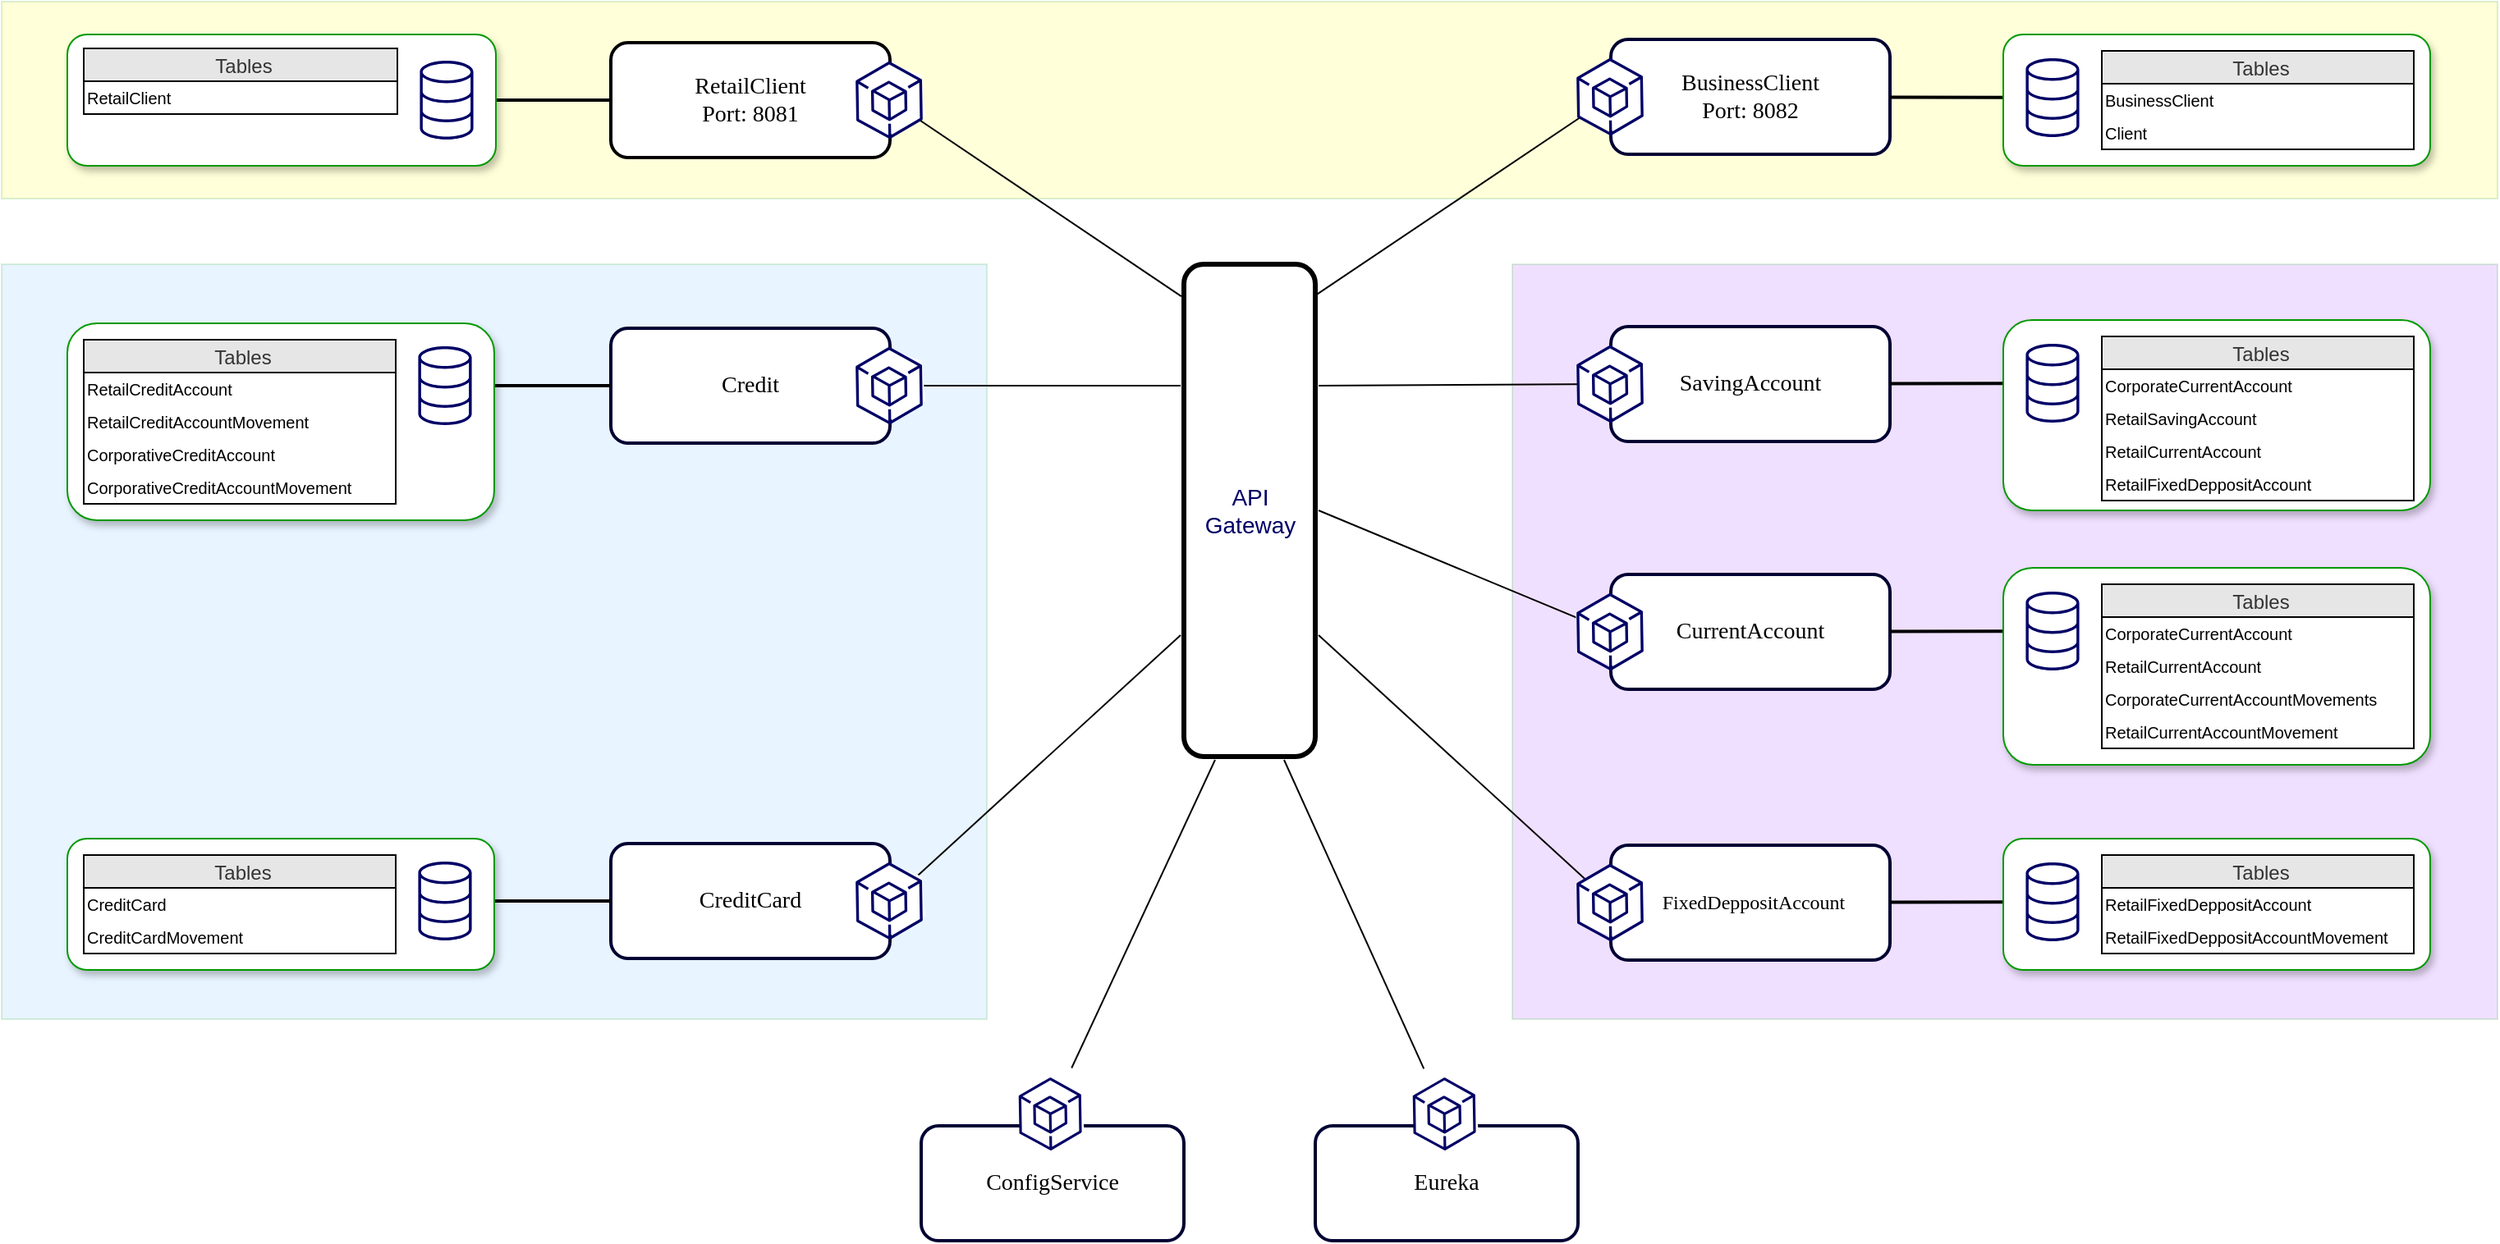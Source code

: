 <mxfile version="17.2.4" type="device"><diagram name="Page-1" id="8ce9d11a-91a2-4d17-14d8-a56ed91bf033"><mxGraphModel dx="1492" dy="911" grid="1" gridSize="10" guides="1" tooltips="1" connect="1" arrows="1" fold="1" page="1" pageScale="1" pageWidth="1654" pageHeight="1169" background="none" math="0" shadow="0"><root><mxCell id="0"/><mxCell id="1" parent="0"/><mxCell id="gxVAvb1nZ87aypQsvZ4N-100" value="" style="rounded=0;whiteSpace=wrap;html=1;shadow=0;glass=0;strokeColor=#009900;fillColor=#9933FF;opacity=15;sketch=0;gradientColor=none;gradientDirection=north;" vertex="1" parent="1"><mxGeometry x="960" y="220" width="600" height="460" as="geometry"/></mxCell><mxCell id="gxVAvb1nZ87aypQsvZ4N-98" value="" style="rounded=0;whiteSpace=wrap;html=1;shadow=0;glass=0;strokeColor=#009900;fillColor=#66B2FF;opacity=15;sketch=0;gradientColor=none;gradientDirection=north;" vertex="1" parent="1"><mxGeometry x="40" y="220" width="600" height="460" as="geometry"/></mxCell><mxCell id="gxVAvb1nZ87aypQsvZ4N-97" value="" style="rounded=0;whiteSpace=wrap;html=1;shadow=0;glass=0;strokeColor=#009900;fillColor=#FFFF00;opacity=15;sketch=0;gradientColor=none;gradientDirection=north;" vertex="1" parent="1"><mxGeometry x="40" y="60" width="1520" height="120" as="geometry"/></mxCell><mxCell id="gxVAvb1nZ87aypQsvZ4N-83" style="edgeStyle=none;rounded=0;orthogonalLoop=1;jettySize=auto;html=1;exitX=0;exitY=0.5;exitDx=0;exitDy=0;entryX=1;entryY=0.25;entryDx=0;entryDy=0;endArrow=none;endFill=0;" edge="1" parent="1" source="_Uz7mDWVABXSQ33nbeNP-8" target="_Uz7mDWVABXSQ33nbeNP-144"><mxGeometry relative="1" as="geometry"/></mxCell><mxCell id="gxVAvb1nZ87aypQsvZ4N-111" style="edgeStyle=none;rounded=0;orthogonalLoop=1;jettySize=auto;html=1;exitX=0.25;exitY=1;exitDx=0;exitDy=0;fontSize=12;endArrow=none;endFill=0;" edge="1" parent="1" source="_Uz7mDWVABXSQ33nbeNP-144" target="gxVAvb1nZ87aypQsvZ4N-104"><mxGeometry relative="1" as="geometry"/></mxCell><mxCell id="gxVAvb1nZ87aypQsvZ4N-112" style="edgeStyle=none;rounded=0;orthogonalLoop=1;jettySize=auto;html=1;exitX=0.75;exitY=1;exitDx=0;exitDy=0;fontSize=12;endArrow=none;endFill=0;" edge="1" parent="1" source="_Uz7mDWVABXSQ33nbeNP-144" target="gxVAvb1nZ87aypQsvZ4N-110"><mxGeometry relative="1" as="geometry"/></mxCell><mxCell id="_Uz7mDWVABXSQ33nbeNP-144" value="API&lt;br&gt;Gateway" style="html=1;fontSize=14;fontColor=#000066;strokeColor=default;fillColor=none;gradientColor=none;gradientDirection=south;labelBackgroundColor=none;perimeterSpacing=2;rounded=1;shadow=0;glass=0;strokeWidth=3;" parent="1" vertex="1"><mxGeometry x="760" y="220" width="80" height="300" as="geometry"/></mxCell><mxCell id="gxVAvb1nZ87aypQsvZ4N-84" style="edgeStyle=none;rounded=0;orthogonalLoop=1;jettySize=auto;html=1;exitX=0;exitY=0.5;exitDx=0;exitDy=0;entryX=1;entryY=0.5;entryDx=0;entryDy=0;endArrow=none;endFill=0;" edge="1" parent="1" source="JOhAV4occEGOmYZ6tUo2-1" target="_Uz7mDWVABXSQ33nbeNP-144"><mxGeometry relative="1" as="geometry"/></mxCell><mxCell id="gxVAvb1nZ87aypQsvZ4N-86" style="edgeStyle=none;rounded=0;orthogonalLoop=1;jettySize=auto;html=1;exitX=1;exitY=0.5;exitDx=0;exitDy=0;entryX=0;entryY=0.75;entryDx=0;entryDy=0;endArrow=none;endFill=0;" edge="1" parent="1" source="gxVAvb1nZ87aypQsvZ4N-43" target="_Uz7mDWVABXSQ33nbeNP-144"><mxGeometry relative="1" as="geometry"/></mxCell><mxCell id="gxVAvb1nZ87aypQsvZ4N-85" style="edgeStyle=none;rounded=0;orthogonalLoop=1;jettySize=auto;html=1;exitX=0;exitY=0.5;exitDx=0;exitDy=0;entryX=1;entryY=0.75;entryDx=0;entryDy=0;endArrow=none;endFill=0;" edge="1" parent="1" source="gxVAvb1nZ87aypQsvZ4N-58" target="_Uz7mDWVABXSQ33nbeNP-144"><mxGeometry relative="1" as="geometry"/></mxCell><mxCell id="gxVAvb1nZ87aypQsvZ4N-79" style="edgeStyle=none;rounded=0;orthogonalLoop=1;jettySize=auto;html=1;exitX=1;exitY=0.5;exitDx=0;exitDy=0;endArrow=none;endFill=0;entryX=0.005;entryY=0.071;entryDx=0;entryDy=0;entryPerimeter=0;" edge="1" parent="1" source="_Uz7mDWVABXSQ33nbeNP-14" target="_Uz7mDWVABXSQ33nbeNP-144"><mxGeometry relative="1" as="geometry"><mxPoint x="750" y="220" as="targetPoint"/><mxPoint x="502.5" y="155" as="sourcePoint"/></mxGeometry></mxCell><mxCell id="_Uz7mDWVABXSQ33nbeNP-14" value="RetailClient&lt;br&gt;Port: 8081" style="rounded=1;whiteSpace=wrap;html=1;shadow=0;labelBackgroundColor=none;strokeWidth=2;fontFamily=Verdana;fontSize=14;align=center;strokeColor=#000000;" parent="1" vertex="1"><mxGeometry x="411" y="85" width="170" height="70" as="geometry"/></mxCell><mxCell id="_Uz7mDWVABXSQ33nbeNP-24" value="" style="group;rotation=180;" parent="1" vertex="1" connectable="0"><mxGeometry x="551" y="90.5" width="59" height="59" as="geometry"/></mxCell><mxCell id="_Uz7mDWVABXSQ33nbeNP-25" value="" style="html=1;whiteSpace=wrap;shape=isoCube2;backgroundOutline=1;isoAngle=15;strokeColor=#FFFFFF;fillColor=default;gradientColor=none;rotation=-365;" parent="_Uz7mDWVABXSQ33nbeNP-24" vertex="1"><mxGeometry x="10" y="7" width="40" height="43" as="geometry"/></mxCell><mxCell id="_Uz7mDWVABXSQ33nbeNP-26" value="" style="sketch=0;outlineConnect=0;fontColor=#232F3E;gradientColor=none;gradientDirection=north;fillColor=none;strokeColor=#000066;dashed=0;verticalLabelPosition=bottom;verticalAlign=top;align=center;html=1;fontSize=12;fontStyle=0;aspect=fixed;shape=mxgraph.aws4.resourceIcon;resIcon=mxgraph.aws4.tools_and_sdks;rotation=359;" parent="_Uz7mDWVABXSQ33nbeNP-24" vertex="1"><mxGeometry width="59" height="59" as="geometry"/></mxCell><mxCell id="_Uz7mDWVABXSQ33nbeNP-136" value="" style="edgeStyle=none;rounded=0;orthogonalLoop=1;jettySize=auto;html=1;fontSize=12;fontColor=#333333;endArrow=none;endFill=0;strokeWidth=2;" parent="1" source="_Uz7mDWVABXSQ33nbeNP-133" target="_Uz7mDWVABXSQ33nbeNP-14" edge="1"><mxGeometry relative="1" as="geometry"/></mxCell><mxCell id="_Uz7mDWVABXSQ33nbeNP-126" value="" style="whiteSpace=wrap;html=1;fontSize=14;strokeColor=#009900;fillColor=default;gradientColor=none;gradientDirection=south;rounded=1;shadow=1;" parent="1" vertex="1"><mxGeometry x="80" y="80" width="261" height="80" as="geometry"/></mxCell><mxCell id="_Uz7mDWVABXSQ33nbeNP-127" value="Tables" style="swimlane;fontStyle=0;childLayout=stackLayout;horizontal=1;startSize=20;horizontalStack=0;resizeParent=1;resizeParentMax=0;resizeLast=0;collapsible=1;marginBottom=0;fontSize=12;gradientDirection=east;spacingLeft=4;align=center;strokeColor=default;gradientColor=none;swimlaneFillColor=#FFFFFF;fillColor=#E6E6E6;fontColor=#333333;" parent="1" vertex="1"><mxGeometry x="90" y="88.5" width="191" height="40" as="geometry"><mxRectangle x="780" y="240" width="50" height="30" as="alternateBounds"/></mxGeometry></mxCell><mxCell id="_Uz7mDWVABXSQ33nbeNP-130" value="RetailClient" style="text;strokeColor=none;fillColor=none;align=left;verticalAlign=middle;spacingLeft=2;spacingRight=4;overflow=hidden;points=[[0,0.5],[1,0.5]];portConstraint=eastwest;rotatable=0;fontSize=10;spacing=0;" parent="_Uz7mDWVABXSQ33nbeNP-127" vertex="1"><mxGeometry y="20" width="191" height="20" as="geometry"/></mxCell><mxCell id="_Uz7mDWVABXSQ33nbeNP-131" value="" style="group" parent="1" vertex="1" connectable="0"><mxGeometry x="281" y="90" width="60" height="60" as="geometry"/></mxCell><mxCell id="_Uz7mDWVABXSQ33nbeNP-132" value="" style="shape=cylinder3;whiteSpace=wrap;html=1;boundedLbl=1;backgroundOutline=1;size=15;fontSize=14;strokeColor=none;fillColor=#FFFFFF;gradientColor=none;" parent="_Uz7mDWVABXSQ33nbeNP-131" vertex="1"><mxGeometry x="14.615" y="6.154" width="30.769" height="47.692" as="geometry"/></mxCell><mxCell id="_Uz7mDWVABXSQ33nbeNP-133" value="" style="sketch=0;points=[[0,0,0],[0.25,0,0],[0.5,0,0],[0.75,0,0],[1,0,0],[0,1,0],[0.25,1,0],[0.5,1,0],[0.75,1,0],[1,1,0],[0,0.25,0],[0,0.5,0],[0,0.75,0],[1,0.25,0],[1,0.5,0],[1,0.75,0]];outlineConnect=0;fontColor=#232F3E;gradientColor=none;gradientDirection=north;fillColor=none;strokeColor=#000066;dashed=0;verticalLabelPosition=bottom;verticalAlign=top;align=center;html=1;fontSize=12;fontStyle=0;aspect=fixed;shape=mxgraph.aws4.resourceIcon;resIcon=mxgraph.aws4.database;" parent="_Uz7mDWVABXSQ33nbeNP-131" vertex="1"><mxGeometry width="60" height="60" as="geometry"/></mxCell><mxCell id="gxVAvb1nZ87aypQsvZ4N-81" style="edgeStyle=none;rounded=0;orthogonalLoop=1;jettySize=auto;html=1;exitX=0;exitY=0.5;exitDx=0;exitDy=0;entryX=0.978;entryY=0.069;entryDx=0;entryDy=0;endArrow=none;endFill=0;entryPerimeter=0;" edge="1" parent="1" source="17ea667e15c223fc-8" target="_Uz7mDWVABXSQ33nbeNP-144"><mxGeometry relative="1" as="geometry"/></mxCell><mxCell id="gxVAvb1nZ87aypQsvZ4N-82" style="edgeStyle=none;rounded=0;orthogonalLoop=1;jettySize=auto;html=1;exitX=1;exitY=0.5;exitDx=0;exitDy=0;entryX=0;entryY=0.25;entryDx=0;entryDy=0;endArrow=none;endFill=0;" edge="1" parent="1" source="_Uz7mDWVABXSQ33nbeNP-13" target="_Uz7mDWVABXSQ33nbeNP-144"><mxGeometry relative="1" as="geometry"/></mxCell><mxCell id="gxVAvb1nZ87aypQsvZ4N-90" value="" style="group" vertex="1" connectable="0" parent="1"><mxGeometry x="80" y="570" width="530" height="80" as="geometry"/></mxCell><mxCell id="gxVAvb1nZ87aypQsvZ4N-43" value="CreditCard" style="rounded=1;whiteSpace=wrap;html=1;shadow=0;labelBackgroundColor=none;strokeWidth=2;fontFamily=Verdana;fontSize=14;align=center;perimeterSpacing=0;strokeColor=#000033;" vertex="1" parent="gxVAvb1nZ87aypQsvZ4N-90"><mxGeometry x="331" y="3" width="170" height="70" as="geometry"/></mxCell><mxCell id="gxVAvb1nZ87aypQsvZ4N-44" value="" style="group;rotation=180;" vertex="1" connectable="0" parent="gxVAvb1nZ87aypQsvZ4N-90"><mxGeometry x="471" y="8.5" width="59" height="59" as="geometry"/></mxCell><mxCell id="gxVAvb1nZ87aypQsvZ4N-45" value="" style="html=1;whiteSpace=wrap;shape=isoCube2;backgroundOutline=1;isoAngle=15;strokeColor=#FFFFFF;fillColor=default;gradientColor=none;rotation=-365;" vertex="1" parent="gxVAvb1nZ87aypQsvZ4N-44"><mxGeometry x="10" y="7" width="40" height="43" as="geometry"/></mxCell><mxCell id="gxVAvb1nZ87aypQsvZ4N-46" value="" style="sketch=0;outlineConnect=0;fontColor=#232F3E;gradientColor=none;gradientDirection=north;fillColor=none;strokeColor=#000066;dashed=0;verticalLabelPosition=bottom;verticalAlign=top;align=center;html=1;fontSize=12;fontStyle=0;aspect=fixed;shape=mxgraph.aws4.resourceIcon;resIcon=mxgraph.aws4.tools_and_sdks;rotation=359;" vertex="1" parent="gxVAvb1nZ87aypQsvZ4N-44"><mxGeometry width="59" height="59" as="geometry"/></mxCell><mxCell id="gxVAvb1nZ87aypQsvZ4N-47" value="" style="edgeStyle=none;rounded=0;orthogonalLoop=1;jettySize=auto;html=1;fontSize=12;fontColor=#333333;endArrow=none;endFill=0;strokeWidth=2;" edge="1" parent="gxVAvb1nZ87aypQsvZ4N-90" source="gxVAvb1nZ87aypQsvZ4N-56" target="gxVAvb1nZ87aypQsvZ4N-43"><mxGeometry relative="1" as="geometry"/></mxCell><mxCell id="gxVAvb1nZ87aypQsvZ4N-48" value="" style="whiteSpace=wrap;html=1;fontSize=14;strokeColor=#009900;fillColor=#FFFFFF;gradientColor=none;gradientDirection=south;shadow=1;rounded=1;" vertex="1" parent="gxVAvb1nZ87aypQsvZ4N-90"><mxGeometry width="260" height="80" as="geometry"/></mxCell><mxCell id="gxVAvb1nZ87aypQsvZ4N-49" value="Tables" style="swimlane;fontStyle=0;childLayout=stackLayout;horizontal=1;startSize=20;horizontalStack=0;resizeParent=1;resizeParentMax=0;resizeLast=0;collapsible=1;marginBottom=0;fontSize=12;gradientDirection=east;spacingLeft=4;align=center;strokeColor=default;gradientColor=none;swimlaneFillColor=#FFFFFF;fillColor=#E6E6E6;fontColor=#333333;" vertex="1" parent="gxVAvb1nZ87aypQsvZ4N-90"><mxGeometry x="10" y="10" width="190" height="60" as="geometry"><mxRectangle x="780" y="240" width="50" height="30" as="alternateBounds"/></mxGeometry></mxCell><mxCell id="gxVAvb1nZ87aypQsvZ4N-50" value="CreditCard" style="text;strokeColor=none;fillColor=none;align=left;verticalAlign=middle;spacingLeft=2;spacingRight=4;overflow=hidden;points=[[0,0.5],[1,0.5]];portConstraint=eastwest;rotatable=0;fontSize=10;spacing=0;" vertex="1" parent="gxVAvb1nZ87aypQsvZ4N-49"><mxGeometry y="20" width="190" height="20" as="geometry"/></mxCell><mxCell id="gxVAvb1nZ87aypQsvZ4N-51" value="CreditCardMovement" style="text;strokeColor=none;fillColor=none;align=left;verticalAlign=middle;spacingLeft=2;spacingRight=4;overflow=hidden;points=[[0,0.5],[1,0.5]];portConstraint=eastwest;rotatable=0;fontSize=10;spacing=0;" vertex="1" parent="gxVAvb1nZ87aypQsvZ4N-49"><mxGeometry y="40" width="190" height="20" as="geometry"/></mxCell><mxCell id="gxVAvb1nZ87aypQsvZ4N-54" value="" style="group" vertex="1" connectable="0" parent="gxVAvb1nZ87aypQsvZ4N-90"><mxGeometry x="200" y="8" width="60" height="60" as="geometry"/></mxCell><mxCell id="gxVAvb1nZ87aypQsvZ4N-55" value="" style="shape=cylinder3;whiteSpace=wrap;html=1;boundedLbl=1;backgroundOutline=1;size=15;fontSize=14;strokeColor=none;fillColor=#FFFFFF;gradientColor=none;" vertex="1" parent="gxVAvb1nZ87aypQsvZ4N-54"><mxGeometry x="14.615" y="6.154" width="30.769" height="47.692" as="geometry"/></mxCell><mxCell id="gxVAvb1nZ87aypQsvZ4N-56" value="" style="sketch=0;points=[[0,0,0],[0.25,0,0],[0.5,0,0],[0.75,0,0],[1,0,0],[0,1,0],[0.25,1,0],[0.5,1,0],[0.75,1,0],[1,1,0],[0,0.25,0],[0,0.5,0],[0,0.75,0],[1,0.25,0],[1,0.5,0],[1,0.75,0]];outlineConnect=0;fontColor=#232F3E;gradientColor=none;gradientDirection=north;fillColor=none;strokeColor=#000066;dashed=0;verticalLabelPosition=bottom;verticalAlign=top;align=center;html=1;fontSize=12;fontStyle=0;aspect=fixed;shape=mxgraph.aws4.resourceIcon;resIcon=mxgraph.aws4.database;" vertex="1" parent="gxVAvb1nZ87aypQsvZ4N-54"><mxGeometry width="60" height="60" as="geometry"/></mxCell><mxCell id="gxVAvb1nZ87aypQsvZ4N-91" value="" style="group" vertex="1" connectable="0" parent="1"><mxGeometry x="990" y="570" width="529" height="80" as="geometry"/></mxCell><mxCell id="gxVAvb1nZ87aypQsvZ4N-58" value="FixedDeppositAccount" style="rounded=1;whiteSpace=wrap;html=1;shadow=0;labelBackgroundColor=none;strokeWidth=2;fontFamily=Verdana;fontSize=12;align=center;strokeColor=#000033;spacingLeft=4;" vertex="1" parent="gxVAvb1nZ87aypQsvZ4N-91"><mxGeometry x="30" y="4" width="170" height="70" as="geometry"/></mxCell><mxCell id="gxVAvb1nZ87aypQsvZ4N-59" value="" style="group;rotation=180;" vertex="1" connectable="0" parent="gxVAvb1nZ87aypQsvZ4N-91"><mxGeometry y="9.5" width="59" height="59" as="geometry"/></mxCell><mxCell id="gxVAvb1nZ87aypQsvZ4N-60" value="" style="html=1;whiteSpace=wrap;shape=isoCube2;backgroundOutline=1;isoAngle=15;strokeColor=#FFFFFF;fillColor=default;gradientColor=none;rotation=-365;" vertex="1" parent="gxVAvb1nZ87aypQsvZ4N-59"><mxGeometry x="10" y="7" width="40" height="43" as="geometry"/></mxCell><mxCell id="gxVAvb1nZ87aypQsvZ4N-61" value="" style="sketch=0;outlineConnect=0;fontColor=#232F3E;gradientColor=none;gradientDirection=north;fillColor=none;strokeColor=#000066;dashed=0;verticalLabelPosition=bottom;verticalAlign=top;align=center;html=1;fontSize=12;fontStyle=0;aspect=fixed;shape=mxgraph.aws4.resourceIcon;resIcon=mxgraph.aws4.tools_and_sdks;rotation=359;" vertex="1" parent="gxVAvb1nZ87aypQsvZ4N-59"><mxGeometry width="59" height="59" as="geometry"/></mxCell><mxCell id="gxVAvb1nZ87aypQsvZ4N-62" value="" style="edgeStyle=none;rounded=0;orthogonalLoop=1;jettySize=auto;html=1;fontSize=12;fontColor=#333333;endArrow=none;endFill=0;strokeWidth=2;" edge="1" parent="gxVAvb1nZ87aypQsvZ4N-91" source="gxVAvb1nZ87aypQsvZ4N-71" target="gxVAvb1nZ87aypQsvZ4N-58"><mxGeometry relative="1" as="geometry"/></mxCell><mxCell id="gxVAvb1nZ87aypQsvZ4N-63" value="" style="whiteSpace=wrap;html=1;fontSize=14;strokeColor=#009900;fillColor=#FFFFFF;gradientColor=none;gradientDirection=south;shadow=1;rounded=1;" vertex="1" parent="gxVAvb1nZ87aypQsvZ4N-91"><mxGeometry x="269" width="260" height="80" as="geometry"/></mxCell><mxCell id="gxVAvb1nZ87aypQsvZ4N-64" value="Tables" style="swimlane;fontStyle=0;childLayout=stackLayout;horizontal=1;startSize=20;horizontalStack=0;resizeParent=1;resizeParentMax=0;resizeLast=0;collapsible=1;marginBottom=0;fontSize=12;gradientDirection=east;spacingLeft=4;align=center;strokeColor=default;gradientColor=none;swimlaneFillColor=#FFFFFF;fillColor=#E6E6E6;fontColor=#333333;" vertex="1" parent="gxVAvb1nZ87aypQsvZ4N-91"><mxGeometry x="329" y="10" width="190" height="60" as="geometry"><mxRectangle x="780" y="240" width="50" height="30" as="alternateBounds"/></mxGeometry></mxCell><mxCell id="gxVAvb1nZ87aypQsvZ4N-68" value="RetailFixedDeppositAccount" style="text;strokeColor=none;fillColor=none;align=left;verticalAlign=middle;spacingLeft=2;spacingRight=4;overflow=hidden;points=[[0,0.5],[1,0.5]];portConstraint=eastwest;rotatable=0;fontSize=10;spacing=0;" vertex="1" parent="gxVAvb1nZ87aypQsvZ4N-64"><mxGeometry y="20" width="190" height="20" as="geometry"/></mxCell><mxCell id="gxVAvb1nZ87aypQsvZ4N-66" value="RetailFixedDeppositAccountMovement" style="text;strokeColor=none;fillColor=none;align=left;verticalAlign=middle;spacingLeft=2;spacingRight=4;overflow=hidden;points=[[0,0.5],[1,0.5]];portConstraint=eastwest;rotatable=0;fontSize=10;spacing=0;" vertex="1" parent="gxVAvb1nZ87aypQsvZ4N-64"><mxGeometry y="40" width="190" height="20" as="geometry"/></mxCell><mxCell id="gxVAvb1nZ87aypQsvZ4N-69" value="" style="group" vertex="1" connectable="0" parent="gxVAvb1nZ87aypQsvZ4N-91"><mxGeometry x="269" y="8.5" width="60" height="60" as="geometry"/></mxCell><mxCell id="gxVAvb1nZ87aypQsvZ4N-70" value="" style="shape=cylinder3;whiteSpace=wrap;html=1;boundedLbl=1;backgroundOutline=1;size=15;fontSize=14;strokeColor=none;fillColor=#FFFFFF;gradientColor=none;" vertex="1" parent="gxVAvb1nZ87aypQsvZ4N-69"><mxGeometry x="14.615" y="6.154" width="30.769" height="47.692" as="geometry"/></mxCell><mxCell id="gxVAvb1nZ87aypQsvZ4N-71" value="" style="sketch=0;points=[[0,0,0],[0.25,0,0],[0.5,0,0],[0.75,0,0],[1,0,0],[0,1,0],[0.25,1,0],[0.5,1,0],[0.75,1,0],[1,1,0],[0,0.25,0],[0,0.5,0],[0,0.75,0],[1,0.25,0],[1,0.5,0],[1,0.75,0]];outlineConnect=0;fontColor=#232F3E;gradientColor=none;gradientDirection=north;fillColor=none;strokeColor=#000066;dashed=0;verticalLabelPosition=bottom;verticalAlign=top;align=center;html=1;fontSize=12;fontStyle=0;aspect=fixed;shape=mxgraph.aws4.resourceIcon;resIcon=mxgraph.aws4.database;" vertex="1" parent="gxVAvb1nZ87aypQsvZ4N-69"><mxGeometry width="60" height="60" as="geometry"/></mxCell><mxCell id="gxVAvb1nZ87aypQsvZ4N-92" value="" style="group" vertex="1" connectable="0" parent="1"><mxGeometry x="80" y="256" width="530" height="120" as="geometry"/></mxCell><mxCell id="_Uz7mDWVABXSQ33nbeNP-13" value="Credit&lt;br&gt;" style="rounded=1;whiteSpace=wrap;html=1;shadow=0;labelBackgroundColor=none;strokeWidth=2;fontFamily=Verdana;fontSize=14;align=center;perimeterSpacing=0;strokeColor=#000033;" parent="gxVAvb1nZ87aypQsvZ4N-92" vertex="1"><mxGeometry x="331" y="3" width="170" height="70" as="geometry"/></mxCell><mxCell id="_Uz7mDWVABXSQ33nbeNP-139" value="" style="edgeStyle=none;rounded=0;orthogonalLoop=1;jettySize=auto;html=1;fontSize=12;fontColor=#333333;endArrow=none;endFill=0;strokeWidth=2;" parent="gxVAvb1nZ87aypQsvZ4N-92" source="_Uz7mDWVABXSQ33nbeNP-105" target="_Uz7mDWVABXSQ33nbeNP-13" edge="1"><mxGeometry relative="1" as="geometry"/></mxCell><mxCell id="_Uz7mDWVABXSQ33nbeNP-98" value="" style="whiteSpace=wrap;html=1;fontSize=14;strokeColor=#009900;fillColor=#FFFFFF;gradientColor=none;gradientDirection=south;rounded=1;shadow=1;" parent="gxVAvb1nZ87aypQsvZ4N-92" vertex="1"><mxGeometry width="260" height="120" as="geometry"/></mxCell><mxCell id="_Uz7mDWVABXSQ33nbeNP-99" value="Tables" style="swimlane;fontStyle=0;childLayout=stackLayout;horizontal=1;startSize=20;horizontalStack=0;resizeParent=1;resizeParentMax=0;resizeLast=0;collapsible=1;marginBottom=0;fontSize=12;gradientDirection=east;spacingLeft=4;align=center;strokeColor=default;gradientColor=none;swimlaneFillColor=#FFFFFF;fillColor=#E6E6E6;fontColor=#333333;" parent="gxVAvb1nZ87aypQsvZ4N-92" vertex="1"><mxGeometry x="10" y="10" width="190" height="100" as="geometry"><mxRectangle x="780" y="240" width="50" height="30" as="alternateBounds"/></mxGeometry></mxCell><mxCell id="gxVAvb1nZ87aypQsvZ4N-40" value="RetailCreditAccount" style="text;strokeColor=none;fillColor=none;align=left;verticalAlign=middle;spacingLeft=2;spacingRight=4;overflow=hidden;points=[[0,0.5],[1,0.5]];portConstraint=eastwest;rotatable=0;fontSize=10;spacing=0;" vertex="1" parent="_Uz7mDWVABXSQ33nbeNP-99"><mxGeometry y="20" width="190" height="20" as="geometry"/></mxCell><mxCell id="_Uz7mDWVABXSQ33nbeNP-100" value="RetailCreditAccountMovement" style="text;strokeColor=none;fillColor=none;align=left;verticalAlign=middle;spacingLeft=2;spacingRight=4;overflow=hidden;points=[[0,0.5],[1,0.5]];portConstraint=eastwest;rotatable=0;fontSize=10;spacing=0;" parent="_Uz7mDWVABXSQ33nbeNP-99" vertex="1"><mxGeometry y="40" width="190" height="20" as="geometry"/></mxCell><mxCell id="gxVAvb1nZ87aypQsvZ4N-42" value="CorporativeCreditAccount" style="text;strokeColor=none;fillColor=none;align=left;verticalAlign=middle;spacingLeft=2;spacingRight=4;overflow=hidden;points=[[0,0.5],[1,0.5]];portConstraint=eastwest;rotatable=0;fontSize=10;spacing=0;" vertex="1" parent="_Uz7mDWVABXSQ33nbeNP-99"><mxGeometry y="60" width="190" height="20" as="geometry"/></mxCell><mxCell id="_Uz7mDWVABXSQ33nbeNP-101" value="CorporativeCreditAccountMovement" style="text;strokeColor=none;fillColor=none;align=left;verticalAlign=middle;spacingLeft=2;spacingRight=4;overflow=hidden;points=[[0,0.5],[1,0.5]];portConstraint=eastwest;rotatable=0;fontSize=10;spacing=0;" parent="_Uz7mDWVABXSQ33nbeNP-99" vertex="1"><mxGeometry y="80" width="190" height="20" as="geometry"/></mxCell><mxCell id="_Uz7mDWVABXSQ33nbeNP-103" value="" style="group" parent="gxVAvb1nZ87aypQsvZ4N-92" vertex="1" connectable="0"><mxGeometry x="200" y="8" width="60" height="60" as="geometry"/></mxCell><mxCell id="_Uz7mDWVABXSQ33nbeNP-104" value="" style="shape=cylinder3;whiteSpace=wrap;html=1;boundedLbl=1;backgroundOutline=1;size=15;fontSize=14;strokeColor=none;fillColor=#FFFFFF;gradientColor=none;" parent="_Uz7mDWVABXSQ33nbeNP-103" vertex="1"><mxGeometry x="14.615" y="6.154" width="30.769" height="47.692" as="geometry"/></mxCell><mxCell id="_Uz7mDWVABXSQ33nbeNP-105" value="" style="sketch=0;points=[[0,0,0],[0.25,0,0],[0.5,0,0],[0.75,0,0],[1,0,0],[0,1,0],[0.25,1,0],[0.5,1,0],[0.75,1,0],[1,1,0],[0,0.25,0],[0,0.5,0],[0,0.75,0],[1,0.25,0],[1,0.5,0],[1,0.75,0]];outlineConnect=0;fontColor=#232F3E;gradientColor=none;gradientDirection=north;fillColor=none;strokeColor=#000066;dashed=0;verticalLabelPosition=bottom;verticalAlign=top;align=center;html=1;fontSize=12;fontStyle=0;aspect=fixed;shape=mxgraph.aws4.resourceIcon;resIcon=mxgraph.aws4.database;" parent="_Uz7mDWVABXSQ33nbeNP-103" vertex="1"><mxGeometry width="60" height="60" as="geometry"/></mxCell><mxCell id="_Uz7mDWVABXSQ33nbeNP-21" value="" style="group;rotation=180;" parent="gxVAvb1nZ87aypQsvZ4N-92" vertex="1" connectable="0"><mxGeometry x="471" y="8.5" width="59" height="59" as="geometry"/></mxCell><mxCell id="_Uz7mDWVABXSQ33nbeNP-22" value="" style="html=1;whiteSpace=wrap;shape=isoCube2;backgroundOutline=1;isoAngle=15;strokeColor=#FFFFFF;fillColor=default;gradientColor=none;rotation=-365;" parent="_Uz7mDWVABXSQ33nbeNP-21" vertex="1"><mxGeometry x="10" y="7" width="40" height="43" as="geometry"/></mxCell><mxCell id="_Uz7mDWVABXSQ33nbeNP-23" value="" style="sketch=0;outlineConnect=0;fontColor=#232F3E;gradientColor=none;gradientDirection=north;fillColor=none;strokeColor=#000066;dashed=0;verticalLabelPosition=bottom;verticalAlign=top;align=center;html=1;fontSize=12;fontStyle=0;aspect=fixed;shape=mxgraph.aws4.resourceIcon;resIcon=mxgraph.aws4.tools_and_sdks;rotation=359;" parent="_Uz7mDWVABXSQ33nbeNP-21" vertex="1"><mxGeometry width="59" height="59" as="geometry"/></mxCell><mxCell id="gxVAvb1nZ87aypQsvZ4N-93" value="" style="group" vertex="1" connectable="0" parent="1"><mxGeometry x="990" y="405" width="529" height="120" as="geometry"/></mxCell><mxCell id="JOhAV4occEGOmYZ6tUo2-1" value="CurrentAccount" style="rounded=1;whiteSpace=wrap;html=1;shadow=0;labelBackgroundColor=none;strokeWidth=2;fontFamily=Verdana;fontSize=14;align=center;strokeColor=#000033;" parent="gxVAvb1nZ87aypQsvZ4N-93" vertex="1"><mxGeometry x="30" y="4" width="170" height="70" as="geometry"/></mxCell><mxCell id="JOhAV4occEGOmYZ6tUo2-5" value="" style="edgeStyle=none;rounded=0;orthogonalLoop=1;jettySize=auto;html=1;fontSize=12;fontColor=#333333;endArrow=none;endFill=0;strokeWidth=2;" parent="gxVAvb1nZ87aypQsvZ4N-93" source="JOhAV4occEGOmYZ6tUo2-15" target="JOhAV4occEGOmYZ6tUo2-1" edge="1"><mxGeometry relative="1" as="geometry"/></mxCell><mxCell id="JOhAV4occEGOmYZ6tUo2-7" value="" style="whiteSpace=wrap;html=1;fontSize=14;strokeColor=#009900;fillColor=#FFFFFF;gradientColor=none;gradientDirection=south;rounded=1;shadow=1;" parent="gxVAvb1nZ87aypQsvZ4N-93" vertex="1"><mxGeometry x="269" width="260" height="120" as="geometry"/></mxCell><mxCell id="JOhAV4occEGOmYZ6tUo2-8" value="Tables" style="swimlane;fontStyle=0;childLayout=stackLayout;horizontal=1;startSize=20;horizontalStack=0;resizeParent=1;resizeParentMax=0;resizeLast=0;collapsible=1;marginBottom=0;fontSize=12;gradientDirection=east;spacingLeft=4;align=center;strokeColor=default;gradientColor=none;swimlaneFillColor=#FFFFFF;fillColor=#E6E6E6;fontColor=#333333;" parent="gxVAvb1nZ87aypQsvZ4N-93" vertex="1"><mxGeometry x="329" y="10" width="190" height="100" as="geometry"><mxRectangle x="780" y="240" width="50" height="30" as="alternateBounds"/></mxGeometry></mxCell><mxCell id="JOhAV4occEGOmYZ6tUo2-9" value="CorporateCurrentAccount" style="text;strokeColor=none;fillColor=none;align=left;verticalAlign=middle;spacingLeft=2;spacingRight=4;overflow=hidden;points=[[0,0.5],[1,0.5]];portConstraint=eastwest;rotatable=0;fontSize=10;spacing=0;" parent="JOhAV4occEGOmYZ6tUo2-8" vertex="1"><mxGeometry y="20" width="190" height="20" as="geometry"/></mxCell><mxCell id="gxVAvb1nZ87aypQsvZ4N-72" value="RetailCurrentAccount" style="text;strokeColor=none;fillColor=none;align=left;verticalAlign=middle;spacingLeft=2;spacingRight=4;overflow=hidden;points=[[0,0.5],[1,0.5]];portConstraint=eastwest;rotatable=0;fontSize=10;spacing=0;" vertex="1" parent="JOhAV4occEGOmYZ6tUo2-8"><mxGeometry y="40" width="190" height="20" as="geometry"/></mxCell><mxCell id="JOhAV4occEGOmYZ6tUo2-10" value="CorporateCurrentAccountMovements" style="text;strokeColor=none;fillColor=none;align=left;verticalAlign=middle;spacingLeft=2;spacingRight=4;overflow=hidden;points=[[0,0.5],[1,0.5]];portConstraint=eastwest;rotatable=0;fontSize=10;spacing=0;" parent="JOhAV4occEGOmYZ6tUo2-8" vertex="1"><mxGeometry y="60" width="190" height="20" as="geometry"/></mxCell><mxCell id="gxVAvb1nZ87aypQsvZ4N-73" value="RetailCurrentAccountMovement" style="text;strokeColor=none;fillColor=none;align=left;verticalAlign=middle;spacingLeft=2;spacingRight=4;overflow=hidden;points=[[0,0.5],[1,0.5]];portConstraint=eastwest;rotatable=0;fontSize=10;spacing=0;" vertex="1" parent="JOhAV4occEGOmYZ6tUo2-8"><mxGeometry y="80" width="190" height="20" as="geometry"/></mxCell><mxCell id="JOhAV4occEGOmYZ6tUo2-13" value="" style="group" parent="gxVAvb1nZ87aypQsvZ4N-93" vertex="1" connectable="0"><mxGeometry x="269" y="8.5" width="60" height="60" as="geometry"/></mxCell><mxCell id="JOhAV4occEGOmYZ6tUo2-14" value="" style="shape=cylinder3;whiteSpace=wrap;html=1;boundedLbl=1;backgroundOutline=1;size=15;fontSize=14;strokeColor=none;fillColor=#FFFFFF;gradientColor=none;" parent="JOhAV4occEGOmYZ6tUo2-13" vertex="1"><mxGeometry x="14.615" y="6.154" width="30.769" height="47.692" as="geometry"/></mxCell><mxCell id="JOhAV4occEGOmYZ6tUo2-15" value="" style="sketch=0;points=[[0,0,0],[0.25,0,0],[0.5,0,0],[0.75,0,0],[1,0,0],[0,1,0],[0.25,1,0],[0.5,1,0],[0.75,1,0],[1,1,0],[0,0.25,0],[0,0.5,0],[0,0.75,0],[1,0.25,0],[1,0.5,0],[1,0.75,0]];outlineConnect=0;fontColor=#232F3E;gradientColor=none;gradientDirection=north;fillColor=none;strokeColor=#000066;dashed=0;verticalLabelPosition=bottom;verticalAlign=top;align=center;html=1;fontSize=12;fontStyle=0;aspect=fixed;shape=mxgraph.aws4.resourceIcon;resIcon=mxgraph.aws4.database;" parent="JOhAV4occEGOmYZ6tUo2-13" vertex="1"><mxGeometry width="60" height="60" as="geometry"/></mxCell><mxCell id="JOhAV4occEGOmYZ6tUo2-2" value="" style="group;rotation=180;" parent="gxVAvb1nZ87aypQsvZ4N-93" vertex="1" connectable="0"><mxGeometry y="9.5" width="59" height="59" as="geometry"/></mxCell><mxCell id="JOhAV4occEGOmYZ6tUo2-3" value="" style="html=1;whiteSpace=wrap;shape=isoCube2;backgroundOutline=1;isoAngle=15;strokeColor=#FFFFFF;fillColor=default;gradientColor=none;rotation=-365;" parent="JOhAV4occEGOmYZ6tUo2-2" vertex="1"><mxGeometry x="10" y="7" width="40" height="43" as="geometry"/></mxCell><mxCell id="JOhAV4occEGOmYZ6tUo2-4" value="" style="sketch=0;outlineConnect=0;fontColor=#232F3E;gradientColor=none;gradientDirection=north;fillColor=none;strokeColor=#000066;dashed=0;verticalLabelPosition=bottom;verticalAlign=top;align=center;html=1;fontSize=12;fontStyle=0;aspect=fixed;shape=mxgraph.aws4.resourceIcon;resIcon=mxgraph.aws4.tools_and_sdks;rotation=359;" parent="JOhAV4occEGOmYZ6tUo2-2" vertex="1"><mxGeometry width="59" height="59" as="geometry"/></mxCell><mxCell id="gxVAvb1nZ87aypQsvZ4N-95" value="" style="group;shadow=1;rounded=1;glass=0;" vertex="1" connectable="0" parent="1"><mxGeometry x="990" y="80" width="529" height="80" as="geometry"/></mxCell><mxCell id="17ea667e15c223fc-8" value="BusinessClient&lt;br&gt;Port: 8082" style="rounded=1;whiteSpace=wrap;html=1;shadow=0;labelBackgroundColor=none;strokeWidth=2;fontFamily=Verdana;fontSize=14;align=center;strokeColor=#000033;" parent="gxVAvb1nZ87aypQsvZ4N-95" vertex="1"><mxGeometry x="30" y="3" width="170" height="70" as="geometry"/></mxCell><mxCell id="_Uz7mDWVABXSQ33nbeNP-137" value="" style="edgeStyle=none;rounded=0;orthogonalLoop=1;jettySize=auto;html=1;fontSize=12;fontColor=#333333;endArrow=none;endFill=0;strokeWidth=2;" parent="gxVAvb1nZ87aypQsvZ4N-95" source="_Uz7mDWVABXSQ33nbeNP-124" target="17ea667e15c223fc-8" edge="1"><mxGeometry relative="1" as="geometry"/></mxCell><mxCell id="_Uz7mDWVABXSQ33nbeNP-117" value="" style="whiteSpace=wrap;html=1;fontSize=14;strokeColor=#009900;fillColor=#FFFFFF;gradientColor=none;gradientDirection=south;rounded=1;shadow=1;glass=0;" parent="gxVAvb1nZ87aypQsvZ4N-95" vertex="1"><mxGeometry x="269" width="260" height="80" as="geometry"/></mxCell><mxCell id="_Uz7mDWVABXSQ33nbeNP-118" value="Tables" style="swimlane;fontStyle=0;childLayout=stackLayout;horizontal=1;startSize=20;horizontalStack=0;resizeParent=1;resizeParentMax=0;resizeLast=0;collapsible=1;marginBottom=0;fontSize=12;gradientDirection=east;spacingLeft=4;align=center;strokeColor=default;gradientColor=none;swimlaneFillColor=#FFFFFF;fillColor=#E6E6E6;fontColor=#333333;" parent="gxVAvb1nZ87aypQsvZ4N-95" vertex="1"><mxGeometry x="329" y="10" width="190" height="60" as="geometry"><mxRectangle x="780" y="240" width="50" height="30" as="alternateBounds"/></mxGeometry></mxCell><mxCell id="_Uz7mDWVABXSQ33nbeNP-121" value="BusinessClient" style="text;strokeColor=none;fillColor=none;align=left;verticalAlign=middle;spacingLeft=2;spacingRight=4;overflow=hidden;points=[[0,0.5],[1,0.5]];portConstraint=eastwest;rotatable=0;fontSize=10;spacing=0;" parent="_Uz7mDWVABXSQ33nbeNP-118" vertex="1"><mxGeometry y="20" width="190" height="20" as="geometry"/></mxCell><mxCell id="gxVAvb1nZ87aypQsvZ4N-57" value="Client" style="text;strokeColor=none;fillColor=none;align=left;verticalAlign=middle;spacingLeft=2;spacingRight=4;overflow=hidden;points=[[0,0.5],[1,0.5]];portConstraint=eastwest;rotatable=0;fontSize=10;spacing=0;" vertex="1" parent="_Uz7mDWVABXSQ33nbeNP-118"><mxGeometry y="40" width="190" height="20" as="geometry"/></mxCell><mxCell id="_Uz7mDWVABXSQ33nbeNP-122" value="" style="group" parent="gxVAvb1nZ87aypQsvZ4N-95" vertex="1" connectable="0"><mxGeometry x="269" y="8.5" width="60" height="60" as="geometry"/></mxCell><mxCell id="_Uz7mDWVABXSQ33nbeNP-123" value="" style="shape=cylinder3;whiteSpace=wrap;html=1;boundedLbl=1;backgroundOutline=1;size=15;fontSize=14;strokeColor=none;fillColor=#FFFFFF;gradientColor=none;" parent="_Uz7mDWVABXSQ33nbeNP-122" vertex="1"><mxGeometry x="14.615" y="6.154" width="30.769" height="47.692" as="geometry"/></mxCell><mxCell id="_Uz7mDWVABXSQ33nbeNP-124" value="" style="sketch=0;points=[[0,0,0],[0.25,0,0],[0.5,0,0],[0.75,0,0],[1,0,0],[0,1,0],[0.25,1,0],[0.5,1,0],[0.75,1,0],[1,1,0],[0,0.25,0],[0,0.5,0],[0,0.75,0],[1,0.25,0],[1,0.5,0],[1,0.75,0]];outlineConnect=0;fontColor=#232F3E;gradientColor=none;gradientDirection=north;fillColor=none;strokeColor=#000066;dashed=0;verticalLabelPosition=bottom;verticalAlign=top;align=center;html=1;fontSize=12;fontStyle=0;aspect=fixed;shape=mxgraph.aws4.resourceIcon;resIcon=mxgraph.aws4.database;" parent="_Uz7mDWVABXSQ33nbeNP-122" vertex="1"><mxGeometry width="60" height="60" as="geometry"/></mxCell><mxCell id="_Uz7mDWVABXSQ33nbeNP-7" value="" style="group;rotation=180;" parent="gxVAvb1nZ87aypQsvZ4N-95" vertex="1" connectable="0"><mxGeometry y="8.5" width="59" height="59" as="geometry"/></mxCell><mxCell id="_Uz7mDWVABXSQ33nbeNP-5" value="" style="html=1;whiteSpace=wrap;shape=isoCube2;backgroundOutline=1;isoAngle=15;strokeColor=#FFFFFF;fillColor=default;gradientColor=none;rotation=-365;" parent="_Uz7mDWVABXSQ33nbeNP-7" vertex="1"><mxGeometry x="10" y="7" width="40" height="43" as="geometry"/></mxCell><mxCell id="_Uz7mDWVABXSQ33nbeNP-1" value="" style="sketch=0;outlineConnect=0;fontColor=#232F3E;gradientColor=none;gradientDirection=north;fillColor=none;strokeColor=#000066;dashed=0;verticalLabelPosition=bottom;verticalAlign=top;align=center;html=1;fontSize=12;fontStyle=0;aspect=fixed;shape=mxgraph.aws4.resourceIcon;resIcon=mxgraph.aws4.tools_and_sdks;rotation=359;" parent="_Uz7mDWVABXSQ33nbeNP-7" vertex="1"><mxGeometry width="59" height="59" as="geometry"/></mxCell><mxCell id="_Uz7mDWVABXSQ33nbeNP-8" value="SavingAccount" style="rounded=1;whiteSpace=wrap;html=1;shadow=0;labelBackgroundColor=none;strokeWidth=2;fontFamily=Verdana;fontSize=14;align=center;strokeColor=#000033;" parent="1" vertex="1"><mxGeometry x="1020" y="258" width="170" height="70" as="geometry"/></mxCell><mxCell id="_Uz7mDWVABXSQ33nbeNP-138" value="" style="edgeStyle=none;rounded=0;orthogonalLoop=1;jettySize=auto;html=1;fontSize=12;fontColor=#333333;endArrow=none;endFill=0;strokeWidth=2;" parent="1" source="_Uz7mDWVABXSQ33nbeNP-113" target="_Uz7mDWVABXSQ33nbeNP-8" edge="1"><mxGeometry relative="1" as="geometry"/></mxCell><mxCell id="_Uz7mDWVABXSQ33nbeNP-106" value="" style="whiteSpace=wrap;html=1;fontSize=14;strokeColor=#009900;fillColor=#FFFFFF;gradientColor=none;gradientDirection=south;shadow=1;rounded=1;" parent="1" vertex="1"><mxGeometry x="1259" y="254" width="260" height="116" as="geometry"/></mxCell><mxCell id="_Uz7mDWVABXSQ33nbeNP-107" value="Tables" style="swimlane;fontStyle=0;childLayout=stackLayout;horizontal=1;startSize=20;horizontalStack=0;resizeParent=1;resizeParentMax=0;resizeLast=0;collapsible=1;marginBottom=0;fontSize=12;gradientDirection=east;spacingLeft=4;align=center;strokeColor=default;gradientColor=none;swimlaneFillColor=#FFFFFF;fillColor=#E6E6E6;fontColor=#333333;" parent="1" vertex="1"><mxGeometry x="1319" y="264" width="190" height="100" as="geometry"><mxRectangle x="780" y="240" width="50" height="30" as="alternateBounds"/></mxGeometry></mxCell><mxCell id="_Uz7mDWVABXSQ33nbeNP-108" value="CorporateCurrentAccount" style="text;strokeColor=none;fillColor=none;align=left;verticalAlign=middle;spacingLeft=2;spacingRight=4;overflow=hidden;points=[[0,0.5],[1,0.5]];portConstraint=eastwest;rotatable=0;fontSize=10;spacing=0;" parent="_Uz7mDWVABXSQ33nbeNP-107" vertex="1"><mxGeometry y="20" width="190" height="20" as="geometry"/></mxCell><mxCell id="_Uz7mDWVABXSQ33nbeNP-109" value="RetailSavingAccount" style="text;strokeColor=none;fillColor=none;align=left;verticalAlign=middle;spacingLeft=2;spacingRight=4;overflow=hidden;points=[[0,0.5],[1,0.5]];portConstraint=eastwest;rotatable=0;fontSize=10;spacing=0;" parent="_Uz7mDWVABXSQ33nbeNP-107" vertex="1"><mxGeometry y="40" width="190" height="20" as="geometry"/></mxCell><mxCell id="_Uz7mDWVABXSQ33nbeNP-110" value="RetailCurrentAccount" style="text;strokeColor=none;fillColor=none;align=left;verticalAlign=middle;spacingLeft=2;spacingRight=4;overflow=hidden;points=[[0,0.5],[1,0.5]];portConstraint=eastwest;rotatable=0;fontSize=10;spacing=0;" parent="_Uz7mDWVABXSQ33nbeNP-107" vertex="1"><mxGeometry y="60" width="190" height="20" as="geometry"/></mxCell><mxCell id="_Uz7mDWVABXSQ33nbeNP-140" value="RetailFixedDeppositAccount" style="text;strokeColor=none;fillColor=none;align=left;verticalAlign=middle;spacingLeft=2;spacingRight=4;overflow=hidden;points=[[0,0.5],[1,0.5]];portConstraint=eastwest;rotatable=0;fontSize=10;spacing=0;" parent="_Uz7mDWVABXSQ33nbeNP-107" vertex="1"><mxGeometry y="80" width="190" height="20" as="geometry"/></mxCell><mxCell id="_Uz7mDWVABXSQ33nbeNP-111" value="" style="group" parent="1" vertex="1" connectable="0"><mxGeometry x="1259" y="262.5" width="60" height="60" as="geometry"/></mxCell><mxCell id="_Uz7mDWVABXSQ33nbeNP-112" value="" style="shape=cylinder3;whiteSpace=wrap;html=1;boundedLbl=1;backgroundOutline=1;size=15;fontSize=14;strokeColor=none;fillColor=#FFFFFF;gradientColor=none;" parent="_Uz7mDWVABXSQ33nbeNP-111" vertex="1"><mxGeometry x="14.615" y="6.154" width="30.769" height="47.692" as="geometry"/></mxCell><mxCell id="_Uz7mDWVABXSQ33nbeNP-113" value="" style="sketch=0;points=[[0,0,0],[0.25,0,0],[0.5,0,0],[0.75,0,0],[1,0,0],[0,1,0],[0.25,1,0],[0.5,1,0],[0.75,1,0],[1,1,0],[0,0.25,0],[0,0.5,0],[0,0.75,0],[1,0.25,0],[1,0.5,0],[1,0.75,0]];outlineConnect=0;fontColor=#232F3E;gradientColor=none;gradientDirection=north;fillColor=none;strokeColor=#000066;dashed=0;verticalLabelPosition=bottom;verticalAlign=top;align=center;html=1;fontSize=12;fontStyle=0;aspect=fixed;shape=mxgraph.aws4.resourceIcon;resIcon=mxgraph.aws4.database;" parent="_Uz7mDWVABXSQ33nbeNP-111" vertex="1"><mxGeometry width="60" height="60" as="geometry"/></mxCell><mxCell id="_Uz7mDWVABXSQ33nbeNP-9" value="" style="group;rotation=180;" parent="1" vertex="1" connectable="0"><mxGeometry x="990" y="263.5" width="124.5" height="416.5" as="geometry"/></mxCell><mxCell id="_Uz7mDWVABXSQ33nbeNP-10" value="" style="html=1;whiteSpace=wrap;shape=isoCube2;backgroundOutline=1;isoAngle=15;strokeColor=#FFFFFF;fillColor=default;gradientColor=none;rotation=-365;" parent="_Uz7mDWVABXSQ33nbeNP-9" vertex="1"><mxGeometry x="10" y="7" width="40" height="43" as="geometry"/></mxCell><mxCell id="_Uz7mDWVABXSQ33nbeNP-11" value="" style="sketch=0;outlineConnect=0;fontColor=#232F3E;gradientColor=none;gradientDirection=north;fillColor=none;strokeColor=#000066;dashed=0;verticalLabelPosition=bottom;verticalAlign=top;align=center;html=1;fontSize=12;fontStyle=0;aspect=fixed;shape=mxgraph.aws4.resourceIcon;resIcon=mxgraph.aws4.tools_and_sdks;rotation=359;" parent="_Uz7mDWVABXSQ33nbeNP-9" vertex="1"><mxGeometry width="59" height="59" as="geometry"/></mxCell><mxCell id="gxVAvb1nZ87aypQsvZ4N-105" value="" style="group" vertex="1" connectable="0" parent="1"><mxGeometry x="600" y="710" width="160" height="105" as="geometry"/></mxCell><mxCell id="gxVAvb1nZ87aypQsvZ4N-101" value="ConfigService" style="rounded=1;whiteSpace=wrap;html=1;shadow=0;labelBackgroundColor=none;strokeWidth=2;fontFamily=Verdana;fontSize=14;align=center;perimeterSpacing=0;strokeColor=#000033;" vertex="1" parent="gxVAvb1nZ87aypQsvZ4N-105"><mxGeometry y="35" width="160" height="70" as="geometry"/></mxCell><mxCell id="gxVAvb1nZ87aypQsvZ4N-102" value="" style="group;rotation=180;" vertex="1" connectable="0" parent="gxVAvb1nZ87aypQsvZ4N-105"><mxGeometry x="50.824" width="55.529" height="59" as="geometry"/></mxCell><mxCell id="gxVAvb1nZ87aypQsvZ4N-103" value="" style="html=1;whiteSpace=wrap;shape=isoCube2;backgroundOutline=1;isoAngle=15;strokeColor=#FFFFFF;fillColor=default;gradientColor=none;rotation=-365;" vertex="1" parent="gxVAvb1nZ87aypQsvZ4N-102"><mxGeometry x="9.412" y="7" width="37.647" height="43" as="geometry"/></mxCell><mxCell id="gxVAvb1nZ87aypQsvZ4N-104" value="" style="sketch=0;outlineConnect=0;fontColor=#232F3E;gradientColor=none;gradientDirection=north;fillColor=none;strokeColor=#000066;dashed=0;verticalLabelPosition=bottom;verticalAlign=top;align=center;html=1;fontSize=12;fontStyle=0;aspect=fixed;shape=mxgraph.aws4.resourceIcon;resIcon=mxgraph.aws4.tools_and_sdks;rotation=359;" vertex="1" parent="gxVAvb1nZ87aypQsvZ4N-102"><mxGeometry width="55.529" height="55.529" as="geometry"/></mxCell><mxCell id="gxVAvb1nZ87aypQsvZ4N-106" value="" style="group" vertex="1" connectable="0" parent="1"><mxGeometry x="840" y="710" width="160" height="105" as="geometry"/></mxCell><mxCell id="gxVAvb1nZ87aypQsvZ4N-107" value="Eureka" style="rounded=1;whiteSpace=wrap;html=1;shadow=0;labelBackgroundColor=none;strokeWidth=2;fontFamily=Verdana;fontSize=14;align=center;perimeterSpacing=0;strokeColor=#000033;" vertex="1" parent="gxVAvb1nZ87aypQsvZ4N-106"><mxGeometry y="35" width="160" height="70" as="geometry"/></mxCell><mxCell id="gxVAvb1nZ87aypQsvZ4N-108" value="" style="group;rotation=180;" vertex="1" connectable="0" parent="gxVAvb1nZ87aypQsvZ4N-106"><mxGeometry x="50.824" width="55.529" height="59" as="geometry"/></mxCell><mxCell id="gxVAvb1nZ87aypQsvZ4N-109" value="" style="html=1;whiteSpace=wrap;shape=isoCube2;backgroundOutline=1;isoAngle=15;strokeColor=#FFFFFF;fillColor=default;gradientColor=none;rotation=-365;" vertex="1" parent="gxVAvb1nZ87aypQsvZ4N-108"><mxGeometry x="9.412" y="7" width="37.647" height="43" as="geometry"/></mxCell><mxCell id="gxVAvb1nZ87aypQsvZ4N-110" value="" style="sketch=0;outlineConnect=0;fontColor=#232F3E;gradientColor=none;gradientDirection=north;fillColor=none;strokeColor=#000066;dashed=0;verticalLabelPosition=bottom;verticalAlign=top;align=center;html=1;fontSize=12;fontStyle=0;aspect=fixed;shape=mxgraph.aws4.resourceIcon;resIcon=mxgraph.aws4.tools_and_sdks;rotation=359;" vertex="1" parent="gxVAvb1nZ87aypQsvZ4N-108"><mxGeometry width="55.529" height="55.529" as="geometry"/></mxCell></root></mxGraphModel></diagram></mxfile>
